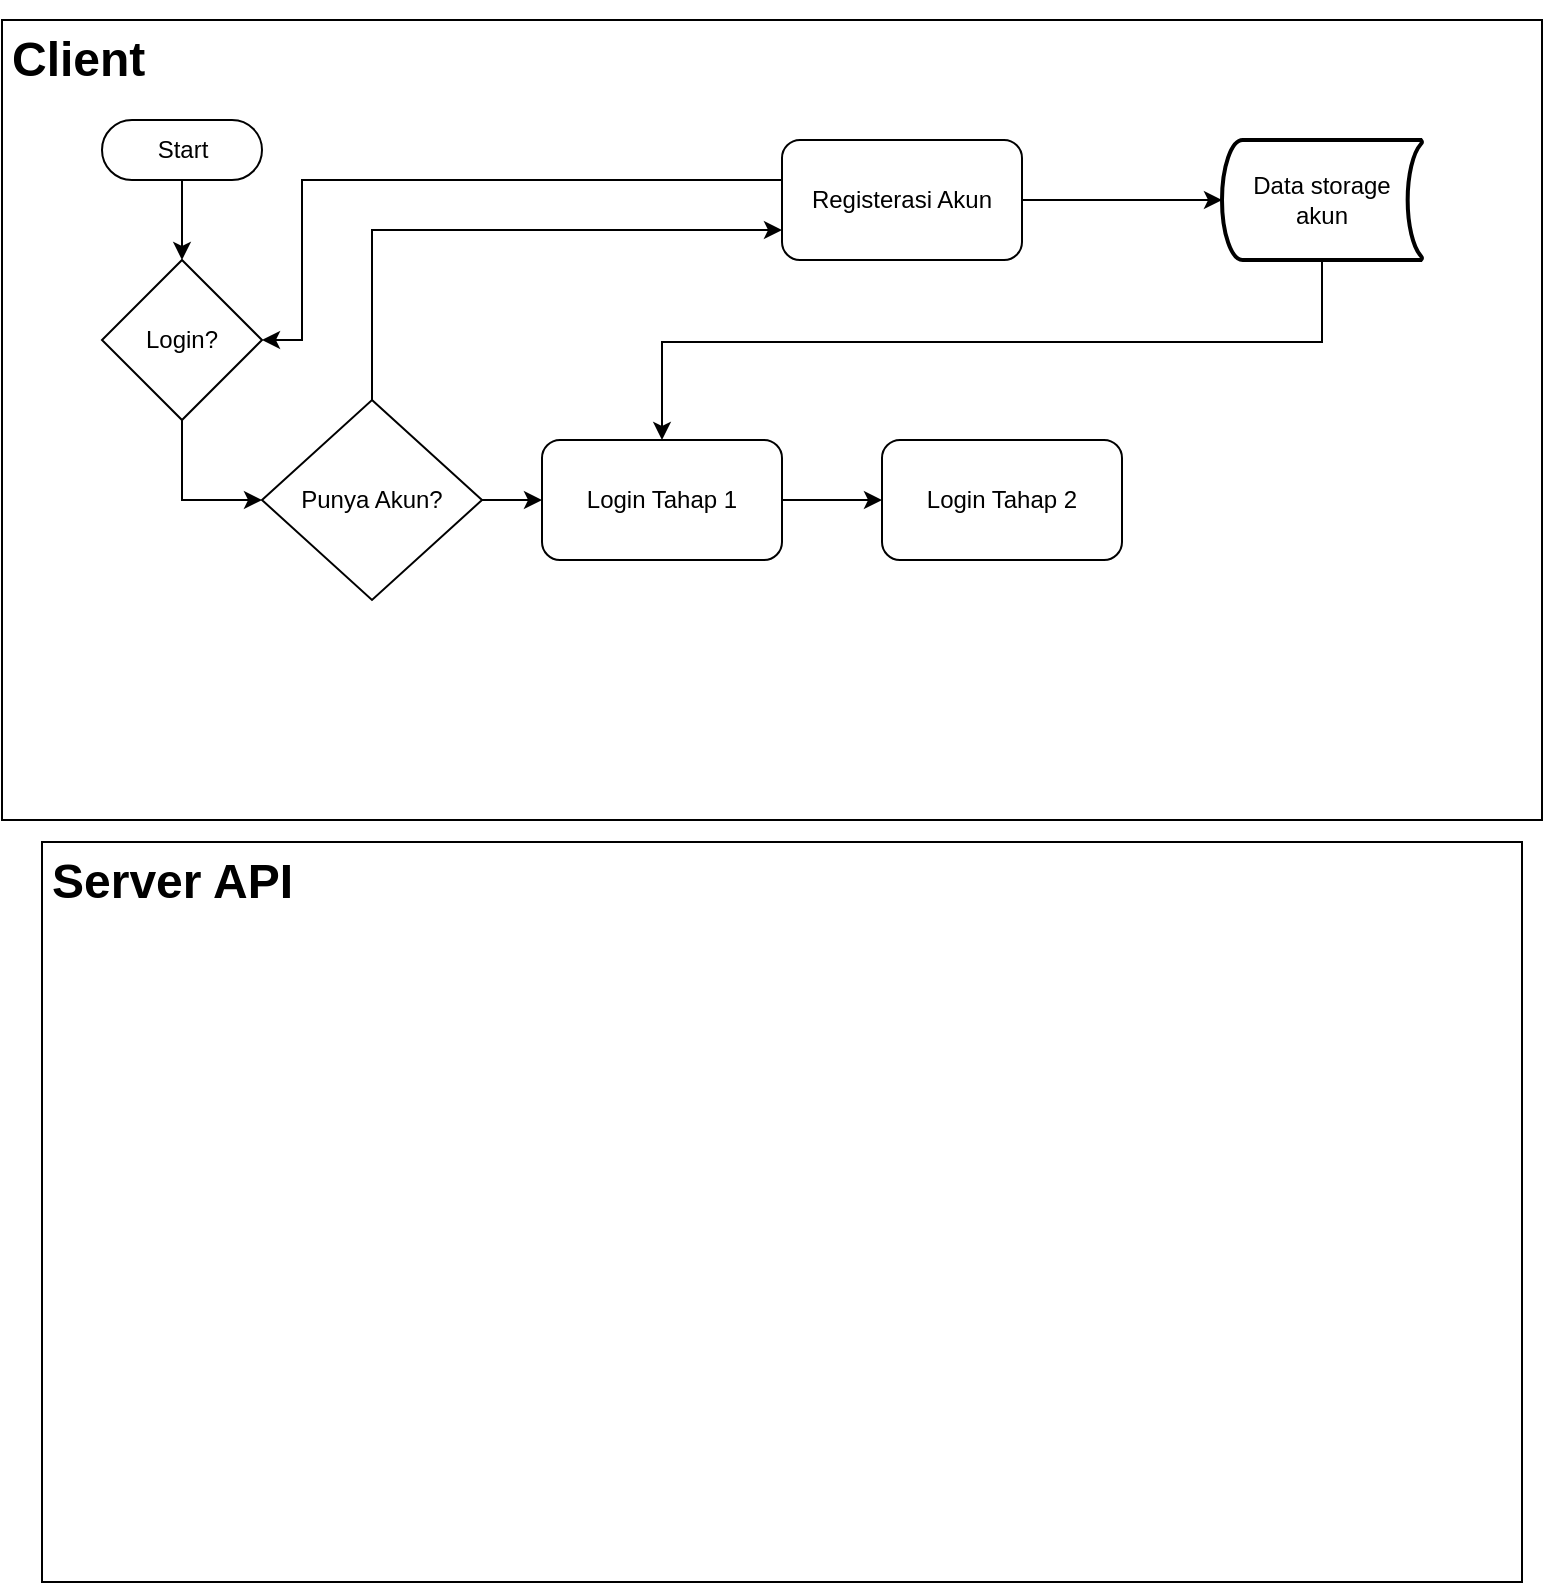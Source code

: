 <mxfile version="13.7.2" type="github">
  <diagram id="Ma68vpTk7sBy4XZ9rhYe" name="Page-1">
    <mxGraphModel dx="1673" dy="934" grid="1" gridSize="10" guides="1" tooltips="1" connect="1" arrows="1" fold="1" page="1" pageScale="1" pageWidth="1169" pageHeight="827" math="0" shadow="0">
      <root>
        <mxCell id="0" />
        <mxCell id="1" parent="0" />
        <mxCell id="b9rMEW8vJqsMmyq--6ru-22" value="&lt;h1&gt;Server API&lt;/h1&gt;" style="text;html=1;fillColor=none;spacing=5;spacingTop=-20;whiteSpace=wrap;overflow=hidden;rounded=0;strokeColor=#000000;" vertex="1" parent="1">
          <mxGeometry x="200" y="440" width="740" height="370" as="geometry" />
        </mxCell>
        <mxCell id="b9rMEW8vJqsMmyq--6ru-21" value="&lt;h1&gt;Client&lt;/h1&gt;" style="text;html=1;fillColor=none;spacing=5;spacingTop=-20;whiteSpace=wrap;overflow=hidden;rounded=0;strokeColor=#000000;" vertex="1" parent="1">
          <mxGeometry x="180" y="29" width="770" height="400" as="geometry" />
        </mxCell>
        <mxCell id="b9rMEW8vJqsMmyq--6ru-4" style="edgeStyle=orthogonalEdgeStyle;rounded=0;orthogonalLoop=1;jettySize=auto;html=1;entryX=0.5;entryY=0;entryDx=0;entryDy=0;" edge="1" parent="1" source="b9rMEW8vJqsMmyq--6ru-1" target="b9rMEW8vJqsMmyq--6ru-3">
          <mxGeometry relative="1" as="geometry">
            <mxPoint x="270" y="149" as="targetPoint" />
          </mxGeometry>
        </mxCell>
        <mxCell id="b9rMEW8vJqsMmyq--6ru-1" value="Start" style="html=1;dashed=0;whitespace=wrap;shape=mxgraph.dfd.start" vertex="1" parent="1">
          <mxGeometry x="230" y="79" width="80" height="30" as="geometry" />
        </mxCell>
        <mxCell id="b9rMEW8vJqsMmyq--6ru-8" style="edgeStyle=orthogonalEdgeStyle;rounded=0;orthogonalLoop=1;jettySize=auto;html=1;entryX=0;entryY=0.5;entryDx=0;entryDy=0;exitX=0.5;exitY=1;exitDx=0;exitDy=0;" edge="1" parent="1" source="b9rMEW8vJqsMmyq--6ru-3" target="b9rMEW8vJqsMmyq--6ru-7">
          <mxGeometry relative="1" as="geometry" />
        </mxCell>
        <mxCell id="b9rMEW8vJqsMmyq--6ru-3" value="Login?" style="rhombus;whiteSpace=wrap;html=1;" vertex="1" parent="1">
          <mxGeometry x="230" y="149" width="80" height="80" as="geometry" />
        </mxCell>
        <mxCell id="b9rMEW8vJqsMmyq--6ru-10" style="edgeStyle=orthogonalEdgeStyle;rounded=0;orthogonalLoop=1;jettySize=auto;html=1;entryX=0;entryY=0.75;entryDx=0;entryDy=0;" edge="1" parent="1" source="b9rMEW8vJqsMmyq--6ru-7" target="b9rMEW8vJqsMmyq--6ru-9">
          <mxGeometry relative="1" as="geometry">
            <Array as="points">
              <mxPoint x="365" y="134" />
            </Array>
          </mxGeometry>
        </mxCell>
        <mxCell id="b9rMEW8vJqsMmyq--6ru-12" style="edgeStyle=orthogonalEdgeStyle;rounded=0;orthogonalLoop=1;jettySize=auto;html=1;entryX=0;entryY=0.5;entryDx=0;entryDy=0;" edge="1" parent="1" source="b9rMEW8vJqsMmyq--6ru-7" target="b9rMEW8vJqsMmyq--6ru-11">
          <mxGeometry relative="1" as="geometry" />
        </mxCell>
        <mxCell id="b9rMEW8vJqsMmyq--6ru-7" value="Punya Akun?" style="rhombus;whiteSpace=wrap;html=1;" vertex="1" parent="1">
          <mxGeometry x="310" y="219" width="110" height="100" as="geometry" />
        </mxCell>
        <mxCell id="b9rMEW8vJqsMmyq--6ru-13" style="edgeStyle=orthogonalEdgeStyle;rounded=0;orthogonalLoop=1;jettySize=auto;html=1;entryX=1;entryY=0.5;entryDx=0;entryDy=0;" edge="1" parent="1" source="b9rMEW8vJqsMmyq--6ru-9" target="b9rMEW8vJqsMmyq--6ru-3">
          <mxGeometry relative="1" as="geometry">
            <mxPoint x="320" y="174" as="targetPoint" />
            <Array as="points">
              <mxPoint x="330" y="109" />
              <mxPoint x="330" y="189" />
            </Array>
          </mxGeometry>
        </mxCell>
        <mxCell id="b9rMEW8vJqsMmyq--6ru-16" style="edgeStyle=orthogonalEdgeStyle;rounded=0;orthogonalLoop=1;jettySize=auto;html=1;entryX=0;entryY=0.5;entryDx=0;entryDy=0;entryPerimeter=0;" edge="1" parent="1" source="b9rMEW8vJqsMmyq--6ru-9" target="b9rMEW8vJqsMmyq--6ru-15">
          <mxGeometry relative="1" as="geometry" />
        </mxCell>
        <mxCell id="b9rMEW8vJqsMmyq--6ru-9" value="Registerasi Akun" style="rounded=1;whiteSpace=wrap;html=1;" vertex="1" parent="1">
          <mxGeometry x="570" y="89" width="120" height="60" as="geometry" />
        </mxCell>
        <mxCell id="b9rMEW8vJqsMmyq--6ru-19" style="edgeStyle=orthogonalEdgeStyle;rounded=0;orthogonalLoop=1;jettySize=auto;html=1;entryX=0;entryY=0.5;entryDx=0;entryDy=0;" edge="1" parent="1" source="b9rMEW8vJqsMmyq--6ru-11" target="b9rMEW8vJqsMmyq--6ru-20">
          <mxGeometry relative="1" as="geometry">
            <mxPoint x="630" y="349.0" as="targetPoint" />
          </mxGeometry>
        </mxCell>
        <mxCell id="b9rMEW8vJqsMmyq--6ru-11" value="Login Tahap 1" style="rounded=1;whiteSpace=wrap;html=1;" vertex="1" parent="1">
          <mxGeometry x="450" y="239" width="120" height="60" as="geometry" />
        </mxCell>
        <mxCell id="b9rMEW8vJqsMmyq--6ru-18" style="edgeStyle=orthogonalEdgeStyle;rounded=0;orthogonalLoop=1;jettySize=auto;html=1;entryX=0.5;entryY=0;entryDx=0;entryDy=0;" edge="1" parent="1" source="b9rMEW8vJqsMmyq--6ru-15" target="b9rMEW8vJqsMmyq--6ru-11">
          <mxGeometry relative="1" as="geometry">
            <Array as="points">
              <mxPoint x="840" y="190" />
              <mxPoint x="510" y="190" />
            </Array>
          </mxGeometry>
        </mxCell>
        <mxCell id="b9rMEW8vJqsMmyq--6ru-15" value="Data storage akun" style="strokeWidth=2;html=1;shape=mxgraph.flowchart.stored_data;whiteSpace=wrap;" vertex="1" parent="1">
          <mxGeometry x="790" y="89" width="100" height="60" as="geometry" />
        </mxCell>
        <mxCell id="b9rMEW8vJqsMmyq--6ru-20" value="Login Tahap 2" style="rounded=1;whiteSpace=wrap;html=1;" vertex="1" parent="1">
          <mxGeometry x="620" y="239" width="120" height="60" as="geometry" />
        </mxCell>
      </root>
    </mxGraphModel>
  </diagram>
</mxfile>
